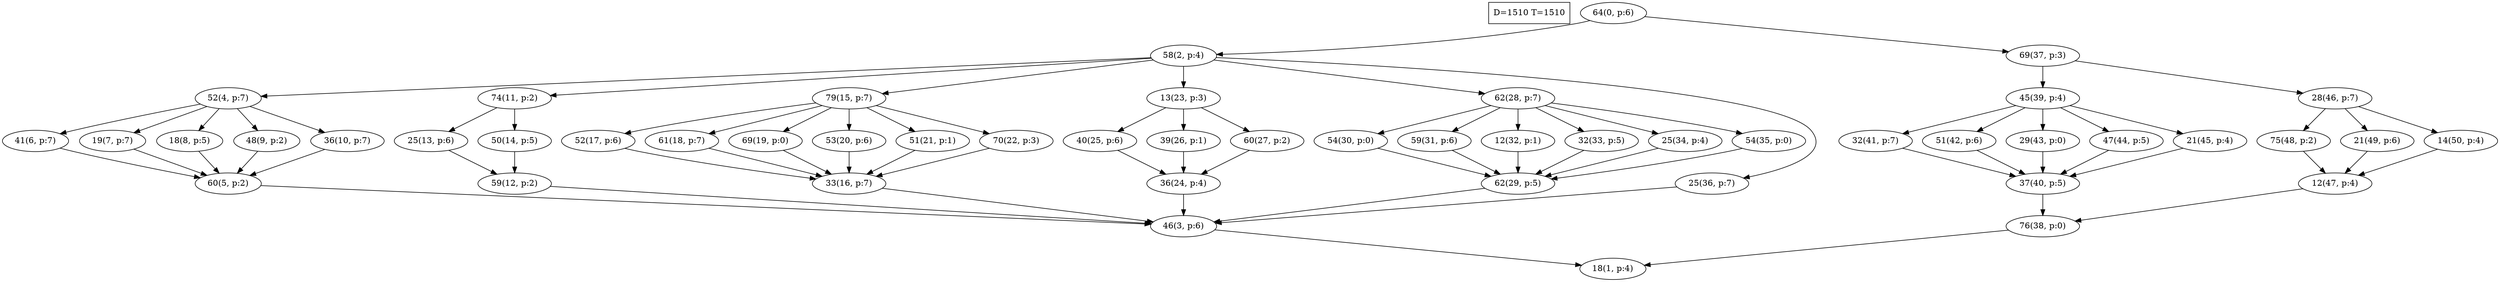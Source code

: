 digraph Task {
i [shape=box, label="D=1510 T=1510"]; 
0 [label="64(0, p:6)"];
1 [label="18(1, p:4)"];
2 [label="58(2, p:4)"];
3 [label="46(3, p:6)"];
4 [label="52(4, p:7)"];
5 [label="60(5, p:2)"];
6 [label="41(6, p:7)"];
7 [label="19(7, p:7)"];
8 [label="18(8, p:5)"];
9 [label="48(9, p:2)"];
10 [label="36(10, p:7)"];
11 [label="74(11, p:2)"];
12 [label="59(12, p:2)"];
13 [label="25(13, p:6)"];
14 [label="50(14, p:5)"];
15 [label="79(15, p:7)"];
16 [label="33(16, p:7)"];
17 [label="52(17, p:6)"];
18 [label="61(18, p:7)"];
19 [label="69(19, p:0)"];
20 [label="53(20, p:6)"];
21 [label="51(21, p:1)"];
22 [label="70(22, p:3)"];
23 [label="13(23, p:3)"];
24 [label="36(24, p:4)"];
25 [label="40(25, p:6)"];
26 [label="39(26, p:1)"];
27 [label="60(27, p:2)"];
28 [label="62(28, p:7)"];
29 [label="62(29, p:5)"];
30 [label="54(30, p:0)"];
31 [label="59(31, p:6)"];
32 [label="12(32, p:1)"];
33 [label="32(33, p:5)"];
34 [label="25(34, p:4)"];
35 [label="54(35, p:0)"];
36 [label="25(36, p:7)"];
37 [label="69(37, p:3)"];
38 [label="76(38, p:0)"];
39 [label="45(39, p:4)"];
40 [label="37(40, p:5)"];
41 [label="32(41, p:7)"];
42 [label="51(42, p:6)"];
43 [label="29(43, p:0)"];
44 [label="47(44, p:5)"];
45 [label="21(45, p:4)"];
46 [label="28(46, p:7)"];
47 [label="12(47, p:4)"];
48 [label="75(48, p:2)"];
49 [label="21(49, p:6)"];
50 [label="14(50, p:4)"];
0 -> 2;
0 -> 37;
2 -> 4;
2 -> 11;
2 -> 15;
2 -> 23;
2 -> 28;
2 -> 36;
3 -> 1;
4 -> 6;
4 -> 7;
4 -> 8;
4 -> 9;
4 -> 10;
5 -> 3;
6 -> 5;
7 -> 5;
8 -> 5;
9 -> 5;
10 -> 5;
11 -> 13;
11 -> 14;
12 -> 3;
13 -> 12;
14 -> 12;
15 -> 17;
15 -> 18;
15 -> 19;
15 -> 20;
15 -> 21;
15 -> 22;
16 -> 3;
17 -> 16;
18 -> 16;
19 -> 16;
20 -> 16;
21 -> 16;
22 -> 16;
23 -> 25;
23 -> 26;
23 -> 27;
24 -> 3;
25 -> 24;
26 -> 24;
27 -> 24;
28 -> 30;
28 -> 31;
28 -> 32;
28 -> 33;
28 -> 34;
28 -> 35;
29 -> 3;
30 -> 29;
31 -> 29;
32 -> 29;
33 -> 29;
34 -> 29;
35 -> 29;
36 -> 3;
37 -> 39;
37 -> 46;
38 -> 1;
39 -> 41;
39 -> 42;
39 -> 43;
39 -> 44;
39 -> 45;
40 -> 38;
41 -> 40;
42 -> 40;
43 -> 40;
44 -> 40;
45 -> 40;
46 -> 48;
46 -> 49;
46 -> 50;
47 -> 38;
48 -> 47;
49 -> 47;
50 -> 47;
}